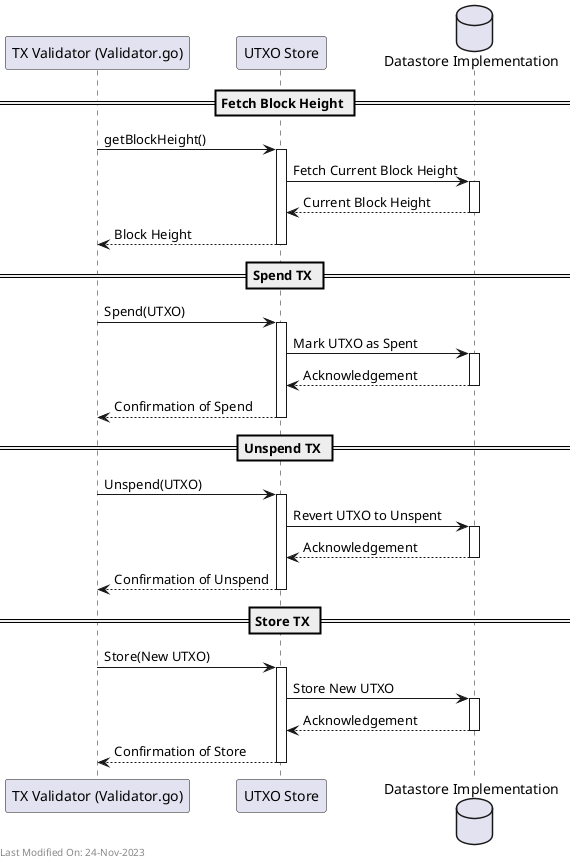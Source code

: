 @startuml
participant "TX Validator (Validator.go)" as TXValidator
participant "UTXO Store" as UTXOStore
database "Datastore Implementation" as Datastore

== Fetch Block Height ==

TXValidator -> UTXOStore: getBlockHeight()
activate UTXOStore

UTXOStore -> Datastore: Fetch Current Block Height
activate Datastore
Datastore --> UTXOStore: Current Block Height
deactivate Datastore

UTXOStore --> TXValidator: Block Height
deactivate UTXOStore

== Spend TX ==


TXValidator -> UTXOStore: Spend(UTXO)
activate UTXOStore

UTXOStore -> Datastore: Mark UTXO as Spent
activate Datastore
Datastore --> UTXOStore: Acknowledgement
deactivate Datastore

UTXOStore --> TXValidator: Confirmation of Spend
deactivate UTXOStore

== Unspend TX ==


TXValidator -> UTXOStore: Unspend(UTXO)
activate UTXOStore

UTXOStore -> Datastore: Revert UTXO to Unspent
activate Datastore
Datastore --> UTXOStore: Acknowledgement
deactivate Datastore

UTXOStore --> TXValidator: Confirmation of Unspend
deactivate UTXOStore

== Store TX ==

TXValidator -> UTXOStore: Store(New UTXO)
activate UTXOStore

UTXOStore -> Datastore: Store New UTXO
activate Datastore
Datastore --> UTXOStore: Acknowledgement
deactivate Datastore

UTXOStore --> TXValidator: Confirmation of Store
deactivate UTXOStore

left footer Last Modified On: 24-Nov-2023

@enduml
